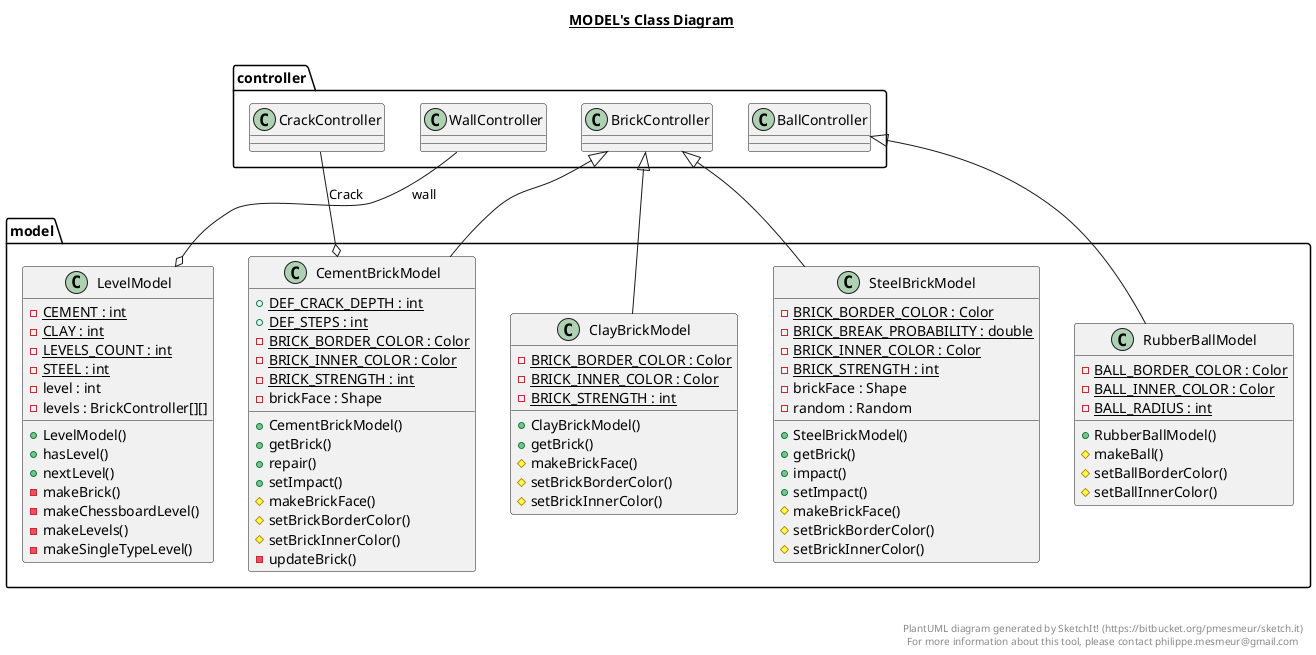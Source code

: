 @startuml

title __MODEL's Class Diagram__\n

  namespace model {
    class model.CementBrickModel {
        {static} + DEF_CRACK_DEPTH : int
        {static} + DEF_STEPS : int
        {static} - BRICK_BORDER_COLOR : Color
        {static} - BRICK_INNER_COLOR : Color
        {static} - BRICK_STRENGTH : int
        - brickFace : Shape
        + CementBrickModel()
        + getBrick()
        + repair()
        + setImpact()
        # makeBrickFace()
        # setBrickBorderColor()
        # setBrickInnerColor()
        - updateBrick()
    }
  }
  

  namespace model {
    class model.ClayBrickModel {
        {static} - BRICK_BORDER_COLOR : Color
        {static} - BRICK_INNER_COLOR : Color
        {static} - BRICK_STRENGTH : int
        + ClayBrickModel()
        + getBrick()
        # makeBrickFace()
        # setBrickBorderColor()
        # setBrickInnerColor()
    }
  }
  

  namespace model {
    class model.LevelModel {
        {static} - CEMENT : int
        {static} - CLAY : int
        {static} - LEVELS_COUNT : int
        {static} - STEEL : int
        - level : int
        - levels : BrickController[][]
        + LevelModel()
        + hasLevel()
        + nextLevel()
        - makeBrick()
        - makeChessboardLevel()
        - makeLevels()
        - makeSingleTypeLevel()
    }
  }
  

  namespace model {
    class model.RubberBallModel {
        {static} - BALL_BORDER_COLOR : Color
        {static} - BALL_INNER_COLOR : Color
        {static} - BALL_RADIUS : int
        + RubberBallModel()
        # makeBall()
        # setBallBorderColor()
        # setBallInnerColor()
    }
  }
  

  namespace model {
    class model.SteelBrickModel {
        {static} - BRICK_BORDER_COLOR : Color
        {static} - BRICK_BREAK_PROBABILITY : double
        {static} - BRICK_INNER_COLOR : Color
        {static} - BRICK_STRENGTH : int
        - brickFace : Shape
        - random : Random
        + SteelBrickModel()
        + getBrick()
        + impact()
        + setImpact()
        # makeBrickFace()
        # setBrickBorderColor()
        # setBrickInnerColor()
    }
  }
  

  model.CementBrickModel -up-|> controller.BrickController
  model.CementBrickModel o-- controller.CrackController : Crack
  model.ClayBrickModel -up-|> controller.BrickController
  model.LevelModel o-- controller.WallController : wall
  model.RubberBallModel -up-|> controller.BallController
  model.SteelBrickModel -up-|> controller.BrickController


right footer


PlantUML diagram generated by SketchIt! (https://bitbucket.org/pmesmeur/sketch.it)
For more information about this tool, please contact philippe.mesmeur@gmail.com
endfooter

@enduml
